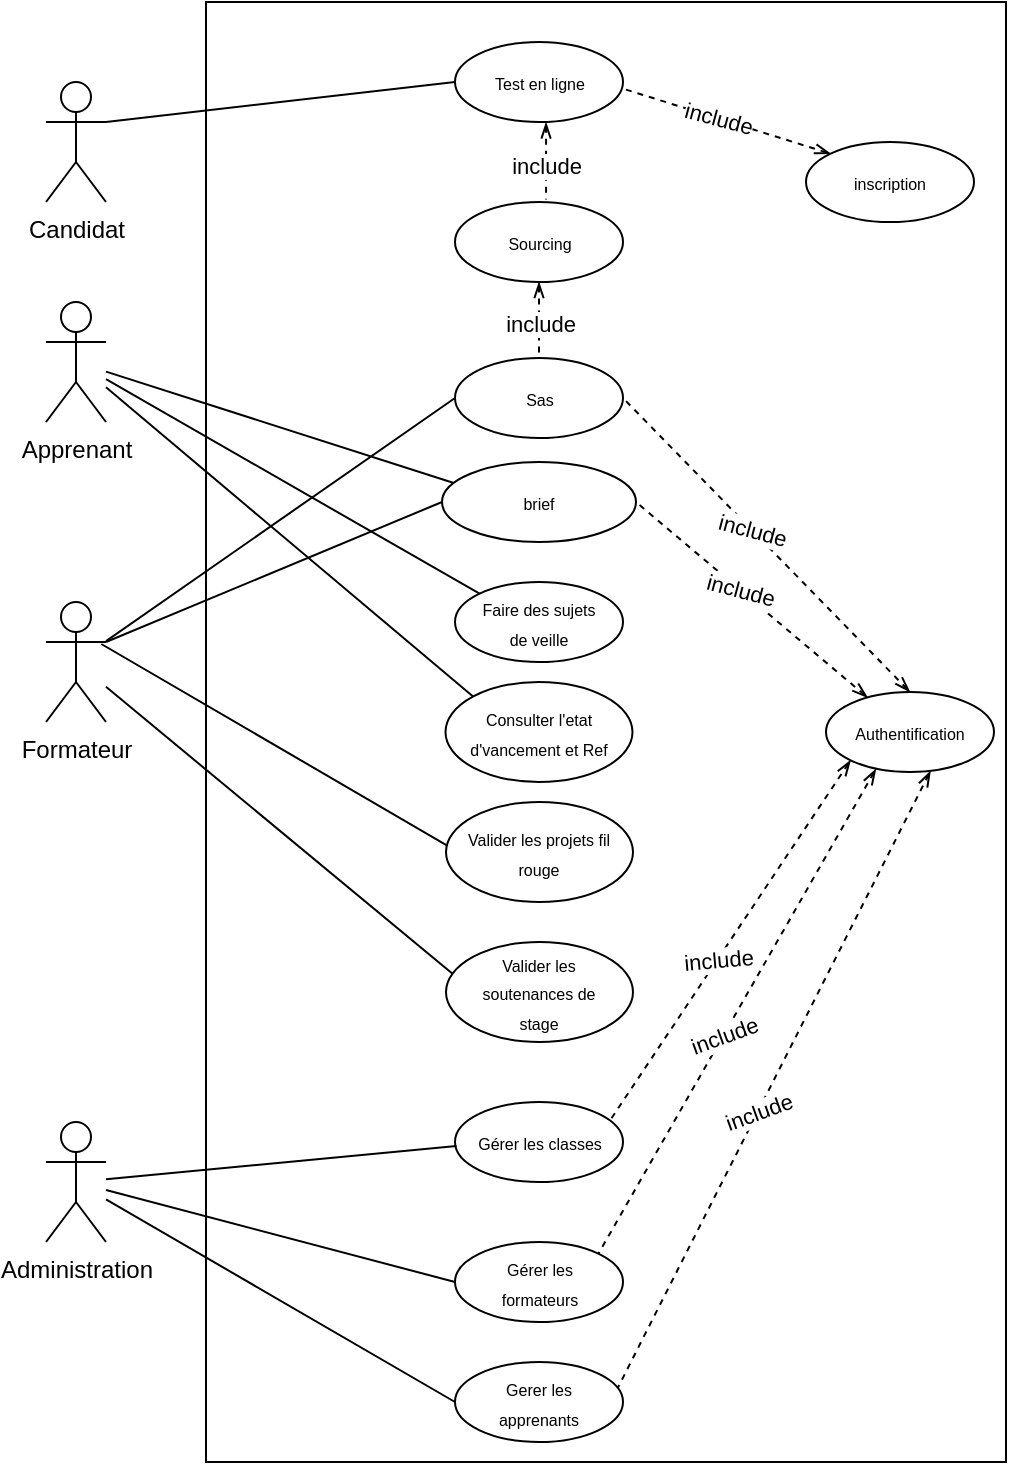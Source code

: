 <mxfile version="13.9.9" type="device"><diagram id="4NE_I_EuCtyQXDrs_3u1" name="Page-1"><mxGraphModel dx="813" dy="475" grid="0" gridSize="10" guides="1" tooltips="1" connect="1" arrows="1" fold="1" page="1" pageScale="1" pageWidth="827" pageHeight="1169" math="0" shadow="0"><root><mxCell id="0"/><mxCell id="1" parent="0"/><mxCell id="oKECAD25FKSWWFQzYDnS-5" value="" style="rounded=0;whiteSpace=wrap;html=1;movable=1;resizable=1;rotatable=1;deletable=1;editable=1;connectable=1;" vertex="1" parent="1"><mxGeometry x="260" width="400" height="730" as="geometry"/></mxCell><mxCell id="oKECAD25FKSWWFQzYDnS-1" value="Apprenant" style="shape=umlActor;verticalLabelPosition=bottom;verticalAlign=top;html=1;outlineConnect=0;" vertex="1" parent="1"><mxGeometry x="180" y="150" width="30" height="60" as="geometry"/></mxCell><mxCell id="oKECAD25FKSWWFQzYDnS-2" value="Formateur" style="shape=umlActor;verticalLabelPosition=bottom;verticalAlign=top;html=1;outlineConnect=0;" vertex="1" parent="1"><mxGeometry x="180" y="300" width="30" height="60" as="geometry"/></mxCell><mxCell id="oKECAD25FKSWWFQzYDnS-14" value="" style="endArrow=none;html=1;entryX=0.057;entryY=0.259;entryDx=0;entryDy=0;entryPerimeter=0;" edge="1" parent="1" source="oKECAD25FKSWWFQzYDnS-1" target="oKECAD25FKSWWFQzYDnS-8"><mxGeometry width="50" height="50" relative="1" as="geometry"><mxPoint x="230" y="205" as="sourcePoint"/><mxPoint x="386" y="185" as="targetPoint"/></mxGeometry></mxCell><mxCell id="oKECAD25FKSWWFQzYDnS-17" value="" style="endArrow=none;html=1;exitX=1;exitY=0.333;exitDx=0;exitDy=0;exitPerimeter=0;entryX=0;entryY=0.5;entryDx=0;entryDy=0;" edge="1" parent="1" source="oKECAD25FKSWWFQzYDnS-2" target="oKECAD25FKSWWFQzYDnS-8"><mxGeometry width="50" height="50" relative="1" as="geometry"><mxPoint x="320" y="340" as="sourcePoint"/><mxPoint x="376.5" y="380" as="targetPoint"/><Array as="points"/></mxGeometry></mxCell><mxCell id="oKECAD25FKSWWFQzYDnS-21" value="Administration" style="shape=umlActor;verticalLabelPosition=bottom;verticalAlign=top;html=1;outlineConnect=0;" vertex="1" parent="1"><mxGeometry x="180" y="560" width="30" height="60" as="geometry"/></mxCell><mxCell id="oKECAD25FKSWWFQzYDnS-23" value="" style="group" vertex="1" connectable="0" parent="1"><mxGeometry x="570" y="345" width="84" height="40" as="geometry"/></mxCell><mxCell id="oKECAD25FKSWWFQzYDnS-15" value="" style="ellipse;whiteSpace=wrap;html=1;" vertex="1" parent="oKECAD25FKSWWFQzYDnS-23"><mxGeometry width="84" height="40" as="geometry"/></mxCell><mxCell id="oKECAD25FKSWWFQzYDnS-16" value="&lt;font style=&quot;font-size: 8px&quot;&gt;Authentification&lt;/font&gt;" style="text;html=1;strokeColor=none;fillColor=none;align=center;verticalAlign=middle;whiteSpace=wrap;rounded=0;" vertex="1" parent="oKECAD25FKSWWFQzYDnS-23"><mxGeometry x="22" y="10" width="40" height="20" as="geometry"/></mxCell><mxCell id="oKECAD25FKSWWFQzYDnS-25" value="" style="group" vertex="1" connectable="0" parent="1"><mxGeometry x="560" y="70" width="84" height="40" as="geometry"/></mxCell><mxCell id="oKECAD25FKSWWFQzYDnS-19" value="" style="ellipse;whiteSpace=wrap;html=1;" vertex="1" parent="oKECAD25FKSWWFQzYDnS-25"><mxGeometry width="84" height="40" as="geometry"/></mxCell><mxCell id="oKECAD25FKSWWFQzYDnS-20" value="&lt;font style=&quot;font-size: 8px&quot;&gt;inscription&lt;/font&gt;" style="text;html=1;strokeColor=none;fillColor=none;align=center;verticalAlign=middle;whiteSpace=wrap;rounded=0;" vertex="1" parent="oKECAD25FKSWWFQzYDnS-25"><mxGeometry x="22" y="10" width="40" height="20" as="geometry"/></mxCell><mxCell id="oKECAD25FKSWWFQzYDnS-28" value="" style="group" vertex="1" connectable="0" parent="1"><mxGeometry x="384.5" y="680" width="84" height="40" as="geometry"/></mxCell><mxCell id="oKECAD25FKSWWFQzYDnS-6" value="" style="ellipse;whiteSpace=wrap;html=1;" vertex="1" parent="oKECAD25FKSWWFQzYDnS-28"><mxGeometry width="84" height="40" as="geometry"/></mxCell><mxCell id="oKECAD25FKSWWFQzYDnS-13" value="&lt;font style=&quot;font-size: 8px&quot;&gt;Gerer les apprenants&lt;/font&gt;" style="text;html=1;strokeColor=none;fillColor=none;align=center;verticalAlign=middle;whiteSpace=wrap;rounded=0;" vertex="1" parent="oKECAD25FKSWWFQzYDnS-28"><mxGeometry x="10.75" y="10" width="62.5" height="20" as="geometry"/></mxCell><mxCell id="oKECAD25FKSWWFQzYDnS-30" value="" style="group" vertex="1" connectable="0" parent="1"><mxGeometry x="378" y="230" width="97" height="40" as="geometry"/></mxCell><mxCell id="oKECAD25FKSWWFQzYDnS-8" value="" style="ellipse;whiteSpace=wrap;html=1;" vertex="1" parent="oKECAD25FKSWWFQzYDnS-30"><mxGeometry width="97" height="40" as="geometry"/></mxCell><mxCell id="oKECAD25FKSWWFQzYDnS-29" value="&lt;font style=&quot;font-size: 8px&quot;&gt;brief&lt;/font&gt;" style="text;html=1;strokeColor=none;fillColor=none;align=center;verticalAlign=middle;whiteSpace=wrap;rounded=0;" vertex="1" parent="oKECAD25FKSWWFQzYDnS-30"><mxGeometry x="11" y="10" width="75" height="20" as="geometry"/></mxCell><mxCell id="oKECAD25FKSWWFQzYDnS-31" value="" style="group" vertex="1" connectable="0" parent="1"><mxGeometry x="384.5" y="178" width="84" height="40" as="geometry"/></mxCell><mxCell id="oKECAD25FKSWWFQzYDnS-12" value="" style="ellipse;whiteSpace=wrap;html=1;" vertex="1" parent="oKECAD25FKSWWFQzYDnS-31"><mxGeometry width="84" height="40" as="geometry"/></mxCell><mxCell id="oKECAD25FKSWWFQzYDnS-18" value="&lt;font style=&quot;font-size: 8px&quot;&gt;Sas&lt;/font&gt;" style="text;html=1;strokeColor=none;fillColor=none;align=center;verticalAlign=middle;whiteSpace=wrap;rounded=0;" vertex="1" parent="oKECAD25FKSWWFQzYDnS-31"><mxGeometry x="22" y="10" width="40" height="20" as="geometry"/></mxCell><mxCell id="oKECAD25FKSWWFQzYDnS-34" value="" style="group" vertex="1" connectable="0" parent="1"><mxGeometry x="384.5" y="290" width="84" height="40" as="geometry"/></mxCell><mxCell id="oKECAD25FKSWWFQzYDnS-9" value="" style="ellipse;whiteSpace=wrap;html=1;" vertex="1" parent="oKECAD25FKSWWFQzYDnS-34"><mxGeometry width="84" height="40" as="geometry"/></mxCell><mxCell id="oKECAD25FKSWWFQzYDnS-33" value="&lt;font style=&quot;font-size: 8px&quot;&gt;Faire des sujets de veille&lt;/font&gt;" style="text;html=1;strokeColor=none;fillColor=none;align=center;verticalAlign=middle;whiteSpace=wrap;rounded=0;" vertex="1" parent="oKECAD25FKSWWFQzYDnS-34"><mxGeometry x="12.75" y="10" width="58.5" height="20" as="geometry"/></mxCell><mxCell id="oKECAD25FKSWWFQzYDnS-36" value="" style="group" vertex="1" connectable="0" parent="1"><mxGeometry x="384.5" y="550" width="84" height="40" as="geometry"/></mxCell><mxCell id="oKECAD25FKSWWFQzYDnS-10" value="" style="ellipse;whiteSpace=wrap;html=1;" vertex="1" parent="oKECAD25FKSWWFQzYDnS-36"><mxGeometry width="84" height="40" as="geometry"/></mxCell><mxCell id="oKECAD25FKSWWFQzYDnS-35" value="&lt;font style=&quot;font-size: 8px&quot;&gt;Gérer les classes&lt;/font&gt;" style="text;html=1;strokeColor=none;fillColor=none;align=center;verticalAlign=middle;whiteSpace=wrap;rounded=0;" vertex="1" parent="oKECAD25FKSWWFQzYDnS-36"><mxGeometry x="7" y="10" width="70" height="20" as="geometry"/></mxCell><mxCell id="oKECAD25FKSWWFQzYDnS-38" value="" style="group" vertex="1" connectable="0" parent="1"><mxGeometry x="384.5" y="620" width="84" height="40" as="geometry"/></mxCell><mxCell id="oKECAD25FKSWWFQzYDnS-11" value="" style="ellipse;whiteSpace=wrap;html=1;" vertex="1" parent="oKECAD25FKSWWFQzYDnS-38"><mxGeometry width="84" height="40" as="geometry"/></mxCell><mxCell id="oKECAD25FKSWWFQzYDnS-37" value="&lt;font style=&quot;font-size: 8px&quot;&gt;Gérer les formateurs&lt;/font&gt;" style="text;html=1;strokeColor=none;fillColor=none;align=center;verticalAlign=middle;whiteSpace=wrap;rounded=0;" vertex="1" parent="oKECAD25FKSWWFQzYDnS-38"><mxGeometry x="16.25" y="10" width="51.5" height="20" as="geometry"/></mxCell><mxCell id="oKECAD25FKSWWFQzYDnS-64" value="" style="group" vertex="1" connectable="0" parent="1"><mxGeometry x="384.5" y="100" width="84" height="40" as="geometry"/></mxCell><mxCell id="oKECAD25FKSWWFQzYDnS-65" value="" style="ellipse;whiteSpace=wrap;html=1;" vertex="1" parent="oKECAD25FKSWWFQzYDnS-64"><mxGeometry width="84" height="40" as="geometry"/></mxCell><mxCell id="oKECAD25FKSWWFQzYDnS-66" value="&lt;font style=&quot;font-size: 8px&quot;&gt;Sourcing&lt;/font&gt;" style="text;html=1;strokeColor=none;fillColor=none;align=center;verticalAlign=middle;whiteSpace=wrap;rounded=0;" vertex="1" parent="oKECAD25FKSWWFQzYDnS-64"><mxGeometry x="22" y="10" width="40" height="20" as="geometry"/></mxCell><mxCell id="oKECAD25FKSWWFQzYDnS-68" value="" style="group" vertex="1" connectable="0" parent="1"><mxGeometry x="384.5" y="20" width="84" height="40" as="geometry"/></mxCell><mxCell id="oKECAD25FKSWWFQzYDnS-69" value="" style="ellipse;whiteSpace=wrap;html=1;" vertex="1" parent="oKECAD25FKSWWFQzYDnS-68"><mxGeometry width="84" height="40" as="geometry"/></mxCell><mxCell id="oKECAD25FKSWWFQzYDnS-70" value="&lt;span style=&quot;font-size: 8px&quot;&gt;Test en ligne&lt;/span&gt;" style="text;html=1;strokeColor=none;fillColor=none;align=center;verticalAlign=middle;whiteSpace=wrap;rounded=0;" vertex="1" parent="oKECAD25FKSWWFQzYDnS-68"><mxGeometry x="18" y="10" width="48" height="20" as="geometry"/></mxCell><mxCell id="oKECAD25FKSWWFQzYDnS-74" value="" style="endArrow=none;dashed=1;html=1;startArrow=openThin;startFill=0;exitX=0;exitY=0;exitDx=0;exitDy=0;entryX=1.007;entryY=0.588;entryDx=0;entryDy=0;entryPerimeter=0;" edge="1" parent="1" source="oKECAD25FKSWWFQzYDnS-19" target="oKECAD25FKSWWFQzYDnS-69"><mxGeometry width="50" height="50" relative="1" as="geometry"><mxPoint x="500" y="130" as="sourcePoint"/><mxPoint x="550" y="80" as="targetPoint"/></mxGeometry></mxCell><mxCell id="oKECAD25FKSWWFQzYDnS-75" value="include" style="edgeLabel;html=1;align=center;verticalAlign=middle;resizable=0;points=[];rotation=15;" vertex="1" connectable="0" parent="oKECAD25FKSWWFQzYDnS-74"><mxGeometry x="0.103" relative="1" as="geometry"><mxPoint as="offset"/></mxGeometry></mxCell><mxCell id="oKECAD25FKSWWFQzYDnS-76" value="" style="endArrow=none;dashed=1;html=1;startArrow=openThin;startFill=0;exitX=0.542;exitY=1.005;exitDx=0;exitDy=0;entryX=0.542;entryY=-0.031;entryDx=0;entryDy=0;entryPerimeter=0;exitPerimeter=0;" edge="1" parent="1" source="oKECAD25FKSWWFQzYDnS-69" target="oKECAD25FKSWWFQzYDnS-65"><mxGeometry width="50" height="50" relative="1" as="geometry"><mxPoint x="460.5" y="110.0" as="sourcePoint"/><mxPoint x="561.092" y="133.52" as="targetPoint"/></mxGeometry></mxCell><mxCell id="oKECAD25FKSWWFQzYDnS-77" value="include" style="edgeLabel;html=1;align=center;verticalAlign=middle;resizable=0;points=[];rotation=0;" vertex="1" connectable="0" parent="oKECAD25FKSWWFQzYDnS-76"><mxGeometry x="0.103" relative="1" as="geometry"><mxPoint as="offset"/></mxGeometry></mxCell><mxCell id="oKECAD25FKSWWFQzYDnS-81" value="" style="endArrow=none;dashed=1;html=1;startArrow=openThin;startFill=0;exitX=0.5;exitY=1;exitDx=0;exitDy=0;entryX=0.5;entryY=0;entryDx=0;entryDy=0;" edge="1" parent="1" source="oKECAD25FKSWWFQzYDnS-65" target="oKECAD25FKSWWFQzYDnS-12"><mxGeometry width="50" height="50" relative="1" as="geometry"><mxPoint x="460.5" y="180" as="sourcePoint"/><mxPoint x="561.092" y="193.52" as="targetPoint"/></mxGeometry></mxCell><mxCell id="oKECAD25FKSWWFQzYDnS-82" value="include" style="edgeLabel;html=1;align=center;verticalAlign=middle;resizable=0;points=[];rotation=0;" vertex="1" connectable="0" parent="oKECAD25FKSWWFQzYDnS-81"><mxGeometry x="0.103" relative="1" as="geometry"><mxPoint as="offset"/></mxGeometry></mxCell><mxCell id="oKECAD25FKSWWFQzYDnS-83" value="Candidat" style="shape=umlActor;verticalLabelPosition=bottom;verticalAlign=top;html=1;outlineConnect=0;" vertex="1" parent="1"><mxGeometry x="180" y="40" width="30" height="60" as="geometry"/></mxCell><mxCell id="oKECAD25FKSWWFQzYDnS-86" value="" style="endArrow=none;dashed=1;html=1;startArrow=openThin;startFill=0;exitX=0;exitY=1;exitDx=0;exitDy=0;entryX=1;entryY=0;entryDx=0;entryDy=0;" edge="1" parent="1" source="oKECAD25FKSWWFQzYDnS-15" target="oKECAD25FKSWWFQzYDnS-35"><mxGeometry width="50" height="50" relative="1" as="geometry"><mxPoint x="510.0" y="356.48" as="sourcePoint"/><mxPoint x="610.592" y="400" as="targetPoint"/></mxGeometry></mxCell><mxCell id="oKECAD25FKSWWFQzYDnS-87" value="include" style="edgeLabel;html=1;align=center;verticalAlign=middle;resizable=0;points=[];rotation=-5;" vertex="1" connectable="0" parent="oKECAD25FKSWWFQzYDnS-86"><mxGeometry x="0.103" relative="1" as="geometry"><mxPoint as="offset"/></mxGeometry></mxCell><mxCell id="oKECAD25FKSWWFQzYDnS-88" value="" style="endArrow=none;dashed=1;html=1;startArrow=openThin;startFill=0;entryX=1;entryY=0;entryDx=0;entryDy=0;exitX=0.297;exitY=0.963;exitDx=0;exitDy=0;exitPerimeter=0;" edge="1" parent="1" source="oKECAD25FKSWWFQzYDnS-15" target="oKECAD25FKSWWFQzYDnS-11"><mxGeometry width="50" height="50" relative="1" as="geometry"><mxPoint x="470.5" y="450" as="sourcePoint"/><mxPoint x="580" y="430" as="targetPoint"/></mxGeometry></mxCell><mxCell id="oKECAD25FKSWWFQzYDnS-89" value="include" style="edgeLabel;html=1;align=center;verticalAlign=middle;resizable=0;points=[];rotation=-20;" vertex="1" connectable="0" parent="oKECAD25FKSWWFQzYDnS-88"><mxGeometry x="0.103" relative="1" as="geometry"><mxPoint as="offset"/></mxGeometry></mxCell><mxCell id="oKECAD25FKSWWFQzYDnS-92" value="" style="endArrow=none;html=1;entryX=0;entryY=0.5;entryDx=0;entryDy=0;" edge="1" parent="1" source="oKECAD25FKSWWFQzYDnS-21" target="oKECAD25FKSWWFQzYDnS-11"><mxGeometry width="50" height="50" relative="1" as="geometry"><mxPoint x="210" y="460" as="sourcePoint"/><mxPoint x="377.088" y="514.16" as="targetPoint"/></mxGeometry></mxCell><mxCell id="oKECAD25FKSWWFQzYDnS-93" value="" style="endArrow=none;html=1;entryX=0;entryY=0.5;entryDx=0;entryDy=0;" edge="1" parent="1" source="oKECAD25FKSWWFQzYDnS-21" target="oKECAD25FKSWWFQzYDnS-6"><mxGeometry width="50" height="50" relative="1" as="geometry"><mxPoint x="220" y="483.306" as="sourcePoint"/><mxPoint x="386.5" y="520" as="targetPoint"/></mxGeometry></mxCell><mxCell id="oKECAD25FKSWWFQzYDnS-94" value="" style="endArrow=none;html=1;entryX=0.009;entryY=0.551;entryDx=0;entryDy=0;entryPerimeter=0;" edge="1" parent="1" source="oKECAD25FKSWWFQzYDnS-21" target="oKECAD25FKSWWFQzYDnS-10"><mxGeometry width="50" height="50" relative="1" as="geometry"><mxPoint x="220" y="451.656" as="sourcePoint"/><mxPoint x="386.5" y="488.35" as="targetPoint"/></mxGeometry></mxCell><mxCell id="oKECAD25FKSWWFQzYDnS-95" value="" style="endArrow=none;dashed=1;html=1;startArrow=openThin;startFill=0;entryX=0.97;entryY=0.32;entryDx=0;entryDy=0;exitX=0.622;exitY=0.987;exitDx=0;exitDy=0;entryPerimeter=0;exitPerimeter=0;" edge="1" parent="1" source="oKECAD25FKSWWFQzYDnS-15" target="oKECAD25FKSWWFQzYDnS-6"><mxGeometry width="50" height="50" relative="1" as="geometry"><mxPoint x="590.303" y="500.0" as="sourcePoint"/><mxPoint x="455.997" y="561.62" as="targetPoint"/></mxGeometry></mxCell><mxCell id="oKECAD25FKSWWFQzYDnS-96" value="include" style="edgeLabel;html=1;align=center;verticalAlign=middle;resizable=0;points=[];rotation=-20;" vertex="1" connectable="0" parent="oKECAD25FKSWWFQzYDnS-95"><mxGeometry x="0.103" relative="1" as="geometry"><mxPoint as="offset"/></mxGeometry></mxCell><mxCell id="oKECAD25FKSWWFQzYDnS-97" value="" style="endArrow=none;html=1;entryX=0;entryY=0.5;entryDx=0;entryDy=0;exitX=1;exitY=0.333;exitDx=0;exitDy=0;exitPerimeter=0;" edge="1" parent="1" source="oKECAD25FKSWWFQzYDnS-83" target="oKECAD25FKSWWFQzYDnS-69"><mxGeometry width="50" height="50" relative="1" as="geometry"><mxPoint x="220" y="44.655" as="sourcePoint"/><mxPoint x="385.529" y="100" as="targetPoint"/></mxGeometry></mxCell><mxCell id="oKECAD25FKSWWFQzYDnS-100" value="" style="endArrow=none;html=1;entryX=0;entryY=0;entryDx=0;entryDy=0;" edge="1" parent="1" source="oKECAD25FKSWWFQzYDnS-1" target="oKECAD25FKSWWFQzYDnS-9"><mxGeometry width="50" height="50" relative="1" as="geometry"><mxPoint x="220" y="244.655" as="sourcePoint"/><mxPoint x="386" y="300" as="targetPoint"/></mxGeometry></mxCell><mxCell id="oKECAD25FKSWWFQzYDnS-101" value="" style="endArrow=none;dashed=1;html=1;startArrow=openThin;startFill=0;exitX=0.248;exitY=0.07;exitDx=0;exitDy=0;entryX=1;entryY=0.5;entryDx=0;entryDy=0;exitPerimeter=0;" edge="1" parent="1" source="oKECAD25FKSWWFQzYDnS-15" target="oKECAD25FKSWWFQzYDnS-8"><mxGeometry width="50" height="50" relative="1" as="geometry"><mxPoint x="578.433" y="280.003" as="sourcePoint"/><mxPoint x="466.998" y="247.77" as="targetPoint"/></mxGeometry></mxCell><mxCell id="oKECAD25FKSWWFQzYDnS-102" value="include" style="edgeLabel;html=1;align=center;verticalAlign=middle;resizable=0;points=[];rotation=15;" vertex="1" connectable="0" parent="oKECAD25FKSWWFQzYDnS-101"><mxGeometry x="0.103" relative="1" as="geometry"><mxPoint as="offset"/></mxGeometry></mxCell><mxCell id="oKECAD25FKSWWFQzYDnS-103" value="" style="endArrow=none;html=1;entryX=0;entryY=0.5;entryDx=0;entryDy=0;" edge="1" parent="1" source="oKECAD25FKSWWFQzYDnS-2" target="oKECAD25FKSWWFQzYDnS-12"><mxGeometry width="50" height="50" relative="1" as="geometry"><mxPoint x="220" y="330" as="sourcePoint"/><mxPoint x="380.0" y="260" as="targetPoint"/><Array as="points"/></mxGeometry></mxCell><mxCell id="oKECAD25FKSWWFQzYDnS-104" value="" style="group" vertex="1" connectable="0" parent="1"><mxGeometry x="379.75" y="340" width="93.5" height="50" as="geometry"/></mxCell><mxCell id="oKECAD25FKSWWFQzYDnS-105" value="" style="ellipse;whiteSpace=wrap;html=1;" vertex="1" parent="oKECAD25FKSWWFQzYDnS-104"><mxGeometry width="93.5" height="50" as="geometry"/></mxCell><mxCell id="oKECAD25FKSWWFQzYDnS-106" value="&lt;font style=&quot;font-size: 8px&quot;&gt;Consulter l'etat d'vancement et Ref&lt;/font&gt;" style="text;html=1;strokeColor=none;fillColor=none;align=center;verticalAlign=middle;whiteSpace=wrap;rounded=0;" vertex="1" parent="oKECAD25FKSWWFQzYDnS-104"><mxGeometry x="7.1" y="12.5" width="79.308" height="25" as="geometry"/></mxCell><mxCell id="oKECAD25FKSWWFQzYDnS-107" value="" style="endArrow=none;html=1;entryX=0;entryY=0;entryDx=0;entryDy=0;" edge="1" parent="1" source="oKECAD25FKSWWFQzYDnS-1" target="oKECAD25FKSWWFQzYDnS-105"><mxGeometry width="50" height="50" relative="1" as="geometry"><mxPoint x="197.48" y="246.599" as="sourcePoint"/><mxPoint x="376.503" y="353.403" as="targetPoint"/></mxGeometry></mxCell><mxCell id="oKECAD25FKSWWFQzYDnS-108" value="" style="group" vertex="1" connectable="0" parent="1"><mxGeometry x="380" y="400" width="93.5" height="50" as="geometry"/></mxCell><mxCell id="oKECAD25FKSWWFQzYDnS-109" value="" style="ellipse;whiteSpace=wrap;html=1;" vertex="1" parent="oKECAD25FKSWWFQzYDnS-108"><mxGeometry width="93.5" height="50" as="geometry"/></mxCell><mxCell id="oKECAD25FKSWWFQzYDnS-110" value="&lt;font style=&quot;font-size: 8px&quot;&gt;Valider les projets fil rouge&lt;/font&gt;" style="text;html=1;strokeColor=none;fillColor=none;align=center;verticalAlign=middle;whiteSpace=wrap;rounded=0;" vertex="1" parent="oKECAD25FKSWWFQzYDnS-108"><mxGeometry x="7.1" y="12.5" width="79.308" height="25" as="geometry"/></mxCell><mxCell id="oKECAD25FKSWWFQzYDnS-111" value="" style="endArrow=none;html=1;exitX=0.922;exitY=0.35;exitDx=0;exitDy=0;exitPerimeter=0;entryX=0.002;entryY=0.431;entryDx=0;entryDy=0;entryPerimeter=0;" edge="1" parent="1" source="oKECAD25FKSWWFQzYDnS-2" target="oKECAD25FKSWWFQzYDnS-109"><mxGeometry width="50" height="50" relative="1" as="geometry"><mxPoint x="220" y="330" as="sourcePoint"/><mxPoint x="388" y="260" as="targetPoint"/><Array as="points"/></mxGeometry></mxCell><mxCell id="oKECAD25FKSWWFQzYDnS-112" value="" style="group" vertex="1" connectable="0" parent="1"><mxGeometry x="380" y="470" width="93.5" height="50" as="geometry"/></mxCell><mxCell id="oKECAD25FKSWWFQzYDnS-113" value="" style="ellipse;whiteSpace=wrap;html=1;" vertex="1" parent="oKECAD25FKSWWFQzYDnS-112"><mxGeometry width="93.5" height="50" as="geometry"/></mxCell><mxCell id="oKECAD25FKSWWFQzYDnS-114" value="&lt;font style=&quot;font-size: 8px&quot;&gt;Valider les soutenances de stage&lt;/font&gt;" style="text;html=1;strokeColor=none;fillColor=none;align=center;verticalAlign=middle;whiteSpace=wrap;rounded=0;" vertex="1" parent="oKECAD25FKSWWFQzYDnS-112"><mxGeometry x="7.1" y="12.5" width="79.308" height="25" as="geometry"/></mxCell><mxCell id="oKECAD25FKSWWFQzYDnS-115" value="" style="endArrow=none;html=1;entryX=0.035;entryY=0.318;entryDx=0;entryDy=0;entryPerimeter=0;" edge="1" parent="1" source="oKECAD25FKSWWFQzYDnS-2" target="oKECAD25FKSWWFQzYDnS-113"><mxGeometry width="50" height="50" relative="1" as="geometry"><mxPoint x="211.97" y="385" as="sourcePoint"/><mxPoint x="384.497" y="485.55" as="targetPoint"/><Array as="points"/></mxGeometry></mxCell><mxCell id="oKECAD25FKSWWFQzYDnS-116" value="" style="endArrow=none;dashed=1;html=1;startArrow=openThin;startFill=0;exitX=0.5;exitY=0;exitDx=0;exitDy=0;entryX=1;entryY=0.5;entryDx=0;entryDy=0;" edge="1" parent="1" source="oKECAD25FKSWWFQzYDnS-15" target="oKECAD25FKSWWFQzYDnS-12"><mxGeometry width="50" height="50" relative="1" as="geometry"><mxPoint x="592.332" y="300.01" as="sourcePoint"/><mxPoint x="468.498" y="199.98" as="targetPoint"/></mxGeometry></mxCell><mxCell id="oKECAD25FKSWWFQzYDnS-117" value="include" style="edgeLabel;html=1;align=center;verticalAlign=middle;resizable=0;points=[];rotation=15;" vertex="1" connectable="0" parent="oKECAD25FKSWWFQzYDnS-116"><mxGeometry x="0.103" relative="1" as="geometry"><mxPoint as="offset"/></mxGeometry></mxCell></root></mxGraphModel></diagram></mxfile>
